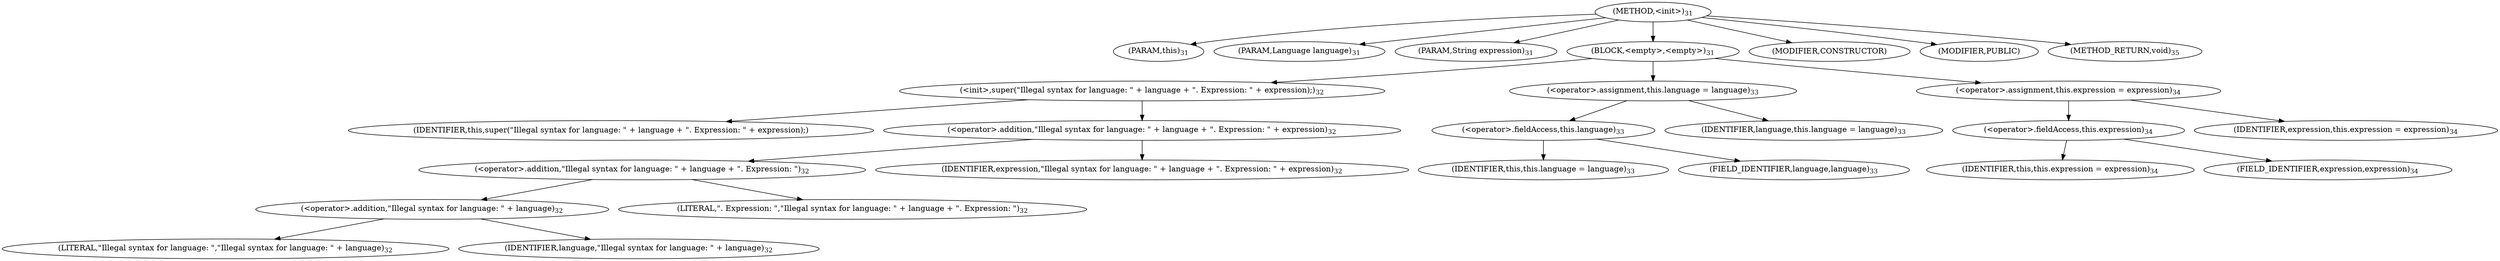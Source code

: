 digraph "&lt;init&gt;" {  
"15" [label = <(METHOD,&lt;init&gt;)<SUB>31</SUB>> ]
"4" [label = <(PARAM,this)<SUB>31</SUB>> ]
"16" [label = <(PARAM,Language language)<SUB>31</SUB>> ]
"17" [label = <(PARAM,String expression)<SUB>31</SUB>> ]
"18" [label = <(BLOCK,&lt;empty&gt;,&lt;empty&gt;)<SUB>31</SUB>> ]
"19" [label = <(&lt;init&gt;,super(&quot;Illegal syntax for language: &quot; + language + &quot;. Expression: &quot; + expression);)<SUB>32</SUB>> ]
"3" [label = <(IDENTIFIER,this,super(&quot;Illegal syntax for language: &quot; + language + &quot;. Expression: &quot; + expression);)> ]
"20" [label = <(&lt;operator&gt;.addition,&quot;Illegal syntax for language: &quot; + language + &quot;. Expression: &quot; + expression)<SUB>32</SUB>> ]
"21" [label = <(&lt;operator&gt;.addition,&quot;Illegal syntax for language: &quot; + language + &quot;. Expression: &quot;)<SUB>32</SUB>> ]
"22" [label = <(&lt;operator&gt;.addition,&quot;Illegal syntax for language: &quot; + language)<SUB>32</SUB>> ]
"23" [label = <(LITERAL,&quot;Illegal syntax for language: &quot;,&quot;Illegal syntax for language: &quot; + language)<SUB>32</SUB>> ]
"24" [label = <(IDENTIFIER,language,&quot;Illegal syntax for language: &quot; + language)<SUB>32</SUB>> ]
"25" [label = <(LITERAL,&quot;. Expression: &quot;,&quot;Illegal syntax for language: &quot; + language + &quot;. Expression: &quot;)<SUB>32</SUB>> ]
"26" [label = <(IDENTIFIER,expression,&quot;Illegal syntax for language: &quot; + language + &quot;. Expression: &quot; + expression)<SUB>32</SUB>> ]
"27" [label = <(&lt;operator&gt;.assignment,this.language = language)<SUB>33</SUB>> ]
"28" [label = <(&lt;operator&gt;.fieldAccess,this.language)<SUB>33</SUB>> ]
"5" [label = <(IDENTIFIER,this,this.language = language)<SUB>33</SUB>> ]
"29" [label = <(FIELD_IDENTIFIER,language,language)<SUB>33</SUB>> ]
"30" [label = <(IDENTIFIER,language,this.language = language)<SUB>33</SUB>> ]
"31" [label = <(&lt;operator&gt;.assignment,this.expression = expression)<SUB>34</SUB>> ]
"32" [label = <(&lt;operator&gt;.fieldAccess,this.expression)<SUB>34</SUB>> ]
"6" [label = <(IDENTIFIER,this,this.expression = expression)<SUB>34</SUB>> ]
"33" [label = <(FIELD_IDENTIFIER,expression,expression)<SUB>34</SUB>> ]
"34" [label = <(IDENTIFIER,expression,this.expression = expression)<SUB>34</SUB>> ]
"35" [label = <(MODIFIER,CONSTRUCTOR)> ]
"36" [label = <(MODIFIER,PUBLIC)> ]
"37" [label = <(METHOD_RETURN,void)<SUB>35</SUB>> ]
  "15" -> "4" 
  "15" -> "16" 
  "15" -> "17" 
  "15" -> "18" 
  "15" -> "35" 
  "15" -> "36" 
  "15" -> "37" 
  "18" -> "19" 
  "18" -> "27" 
  "18" -> "31" 
  "19" -> "3" 
  "19" -> "20" 
  "20" -> "21" 
  "20" -> "26" 
  "21" -> "22" 
  "21" -> "25" 
  "22" -> "23" 
  "22" -> "24" 
  "27" -> "28" 
  "27" -> "30" 
  "28" -> "5" 
  "28" -> "29" 
  "31" -> "32" 
  "31" -> "34" 
  "32" -> "6" 
  "32" -> "33" 
}
